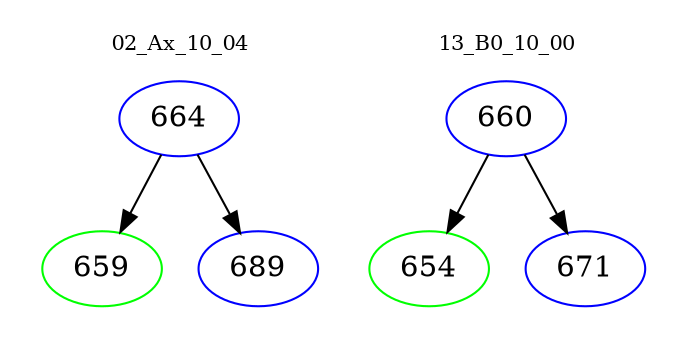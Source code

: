 digraph{
subgraph cluster_0 {
color = white
label = "02_Ax_10_04";
fontsize=10;
T0_664 [label="664", color="blue"]
T0_664 -> T0_659 [color="black"]
T0_659 [label="659", color="green"]
T0_664 -> T0_689 [color="black"]
T0_689 [label="689", color="blue"]
}
subgraph cluster_1 {
color = white
label = "13_B0_10_00";
fontsize=10;
T1_660 [label="660", color="blue"]
T1_660 -> T1_654 [color="black"]
T1_654 [label="654", color="green"]
T1_660 -> T1_671 [color="black"]
T1_671 [label="671", color="blue"]
}
}
